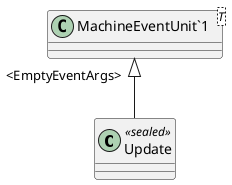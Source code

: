 @startuml
class Update <<sealed>> {
}
class "MachineEventUnit`1"<T> {
}
"MachineEventUnit`1" "<EmptyEventArgs>" <|-- Update
@enduml
